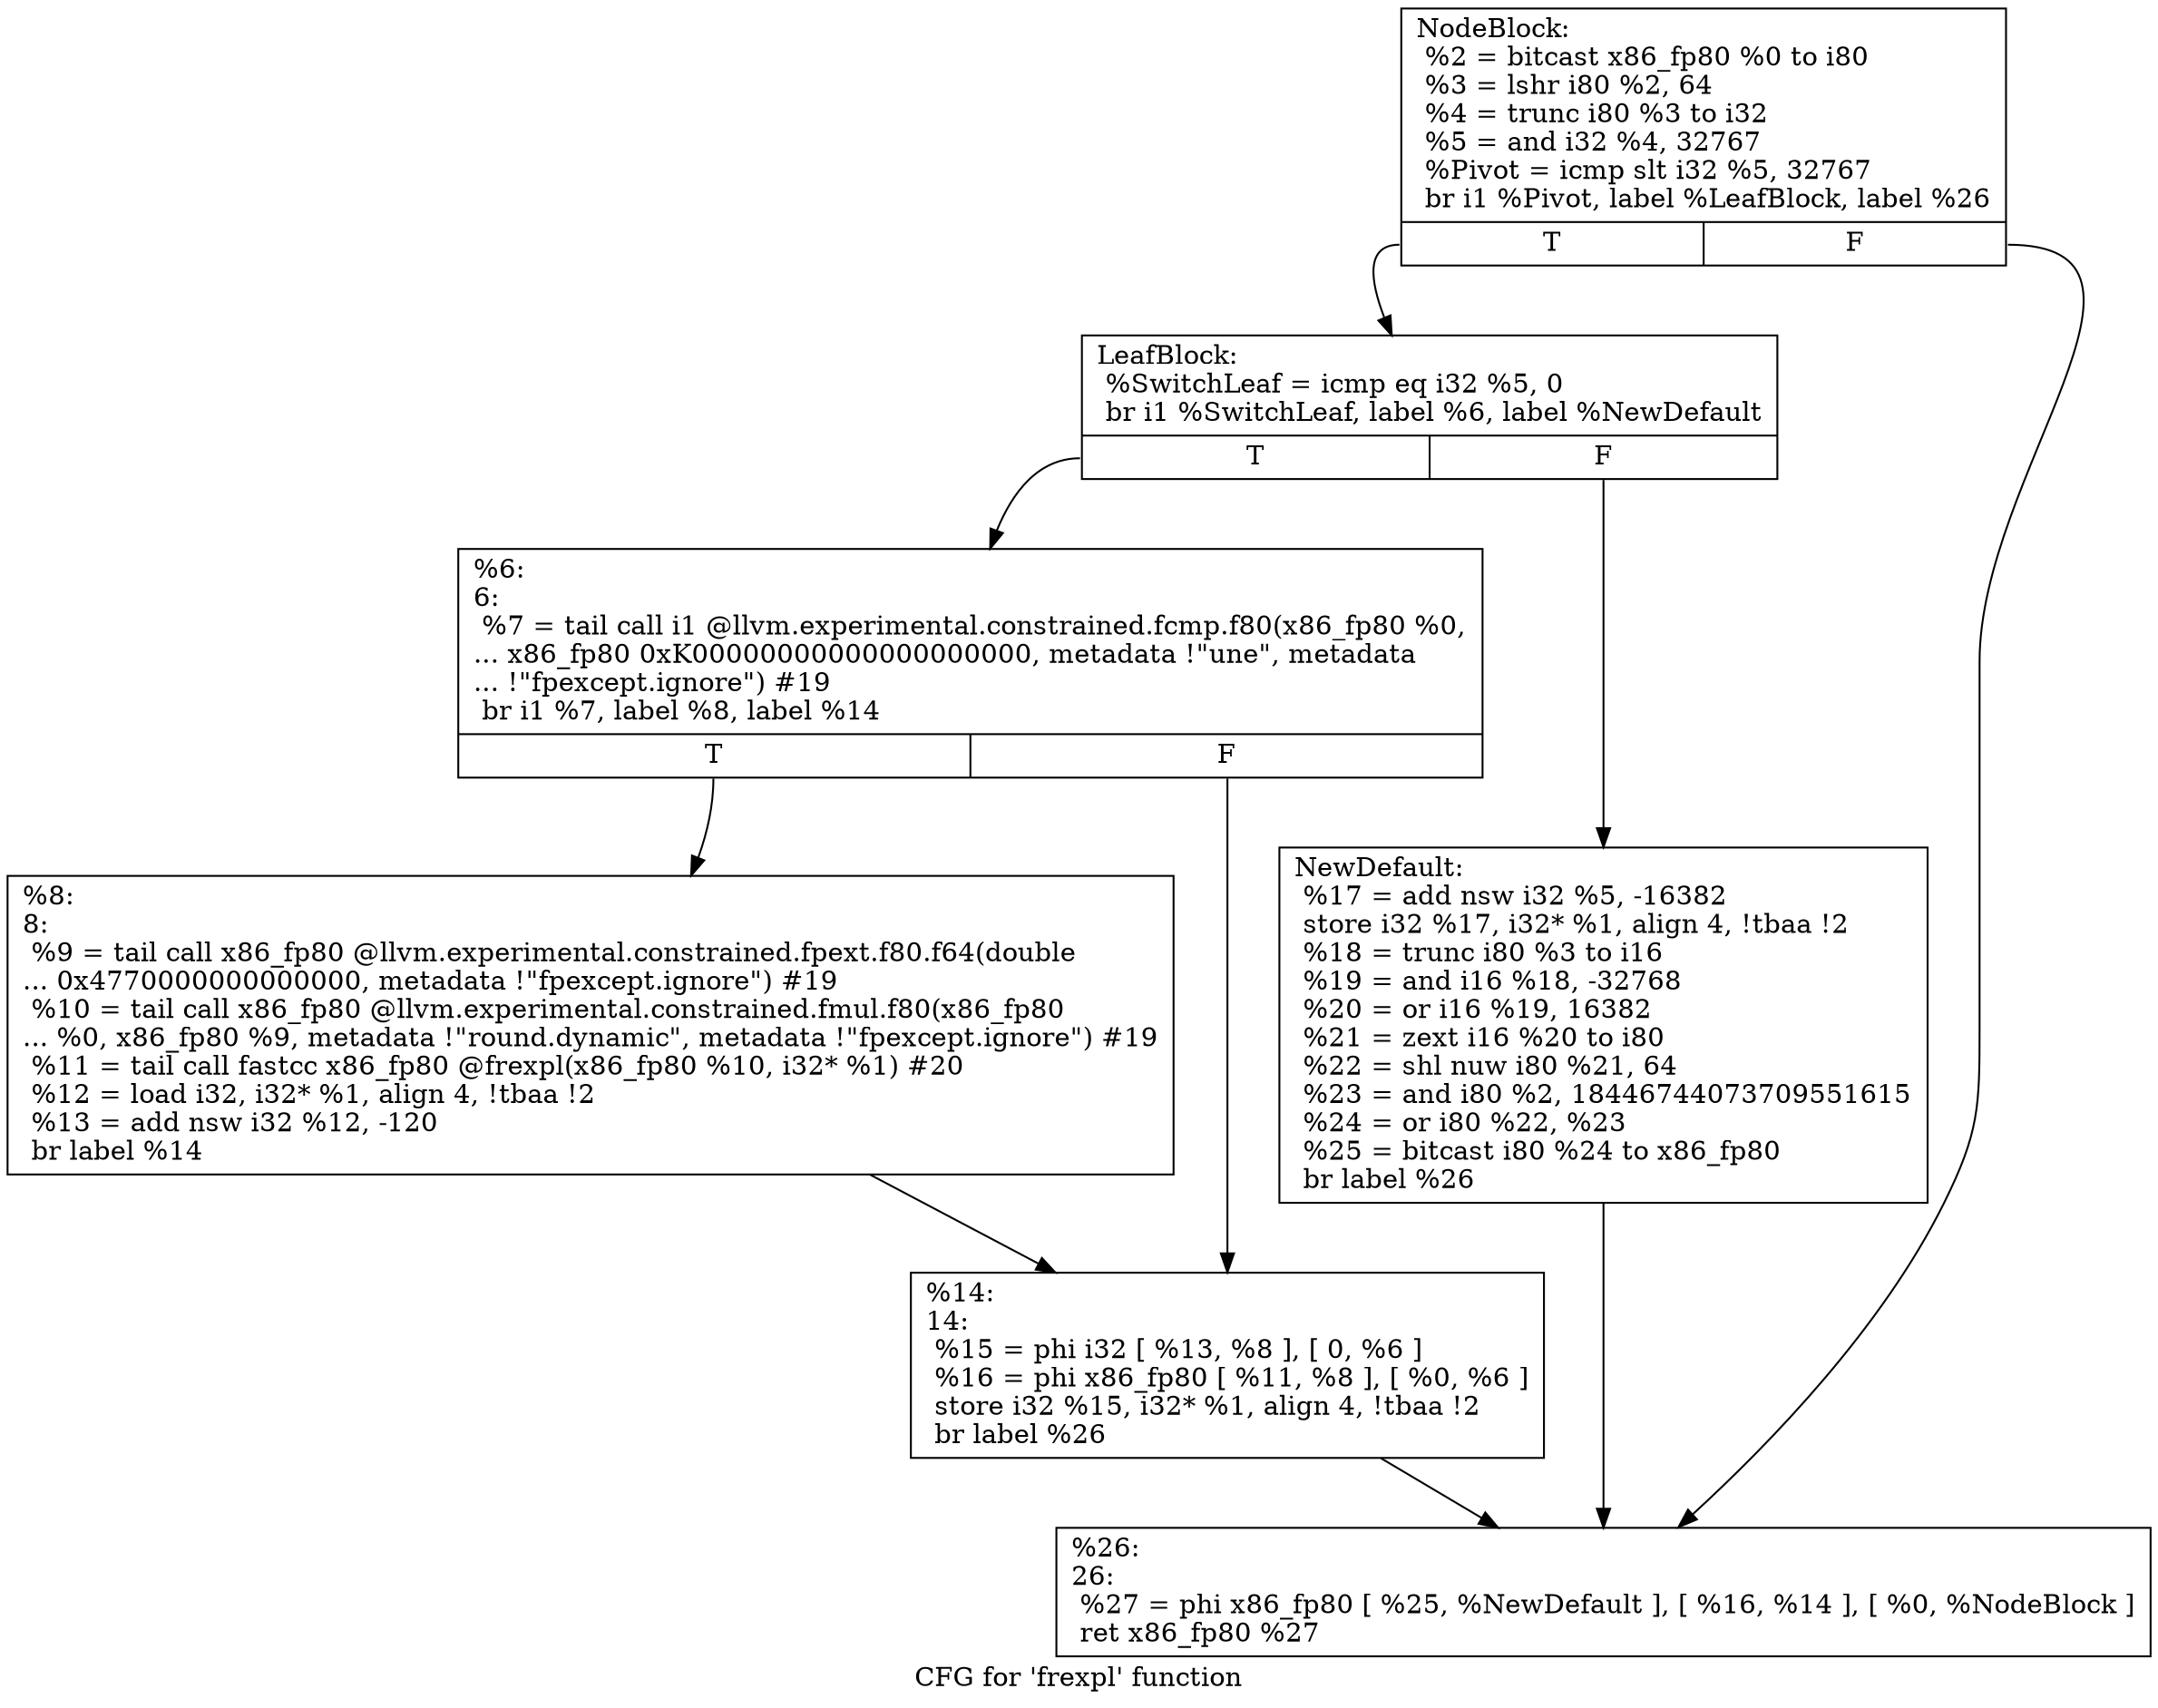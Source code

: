 digraph "CFG for 'frexpl' function" {
	label="CFG for 'frexpl' function";

	Node0x28b9ba0 [shape=record,label="{NodeBlock:\l  %2 = bitcast x86_fp80 %0 to i80\l  %3 = lshr i80 %2, 64\l  %4 = trunc i80 %3 to i32\l  %5 = and i32 %4, 32767\l  %Pivot = icmp slt i32 %5, 32767\l  br i1 %Pivot, label %LeafBlock, label %26\l|{<s0>T|<s1>F}}"];
	Node0x28b9ba0:s0 -> Node0x28b9e70;
	Node0x28b9ba0:s1 -> Node0x28ba000;
	Node0x28b9e70 [shape=record,label="{LeafBlock:                                        \l  %SwitchLeaf = icmp eq i32 %5, 0\l  br i1 %SwitchLeaf, label %6, label %NewDefault\l|{<s0>T|<s1>F}}"];
	Node0x28b9e70:s0 -> Node0x28b9ec0;
	Node0x28b9e70:s1 -> Node0x28b9fb0;
	Node0x28b9ec0 [shape=record,label="{%6:\l6:                                                \l  %7 = tail call i1 @llvm.experimental.constrained.fcmp.f80(x86_fp80 %0,\l... x86_fp80 0xK00000000000000000000, metadata !\"une\", metadata\l... !\"fpexcept.ignore\") #19\l  br i1 %7, label %8, label %14\l|{<s0>T|<s1>F}}"];
	Node0x28b9ec0:s0 -> Node0x28b9f10;
	Node0x28b9ec0:s1 -> Node0x28b9f60;
	Node0x28b9f10 [shape=record,label="{%8:\l8:                                                \l  %9 = tail call x86_fp80 @llvm.experimental.constrained.fpext.f80.f64(double\l... 0x4770000000000000, metadata !\"fpexcept.ignore\") #19\l  %10 = tail call x86_fp80 @llvm.experimental.constrained.fmul.f80(x86_fp80\l... %0, x86_fp80 %9, metadata !\"round.dynamic\", metadata !\"fpexcept.ignore\") #19\l  %11 = tail call fastcc x86_fp80 @frexpl(x86_fp80 %10, i32* %1) #20\l  %12 = load i32, i32* %1, align 4, !tbaa !2\l  %13 = add nsw i32 %12, -120\l  br label %14\l}"];
	Node0x28b9f10 -> Node0x28b9f60;
	Node0x28b9f60 [shape=record,label="{%14:\l14:                                               \l  %15 = phi i32 [ %13, %8 ], [ 0, %6 ]\l  %16 = phi x86_fp80 [ %11, %8 ], [ %0, %6 ]\l  store i32 %15, i32* %1, align 4, !tbaa !2\l  br label %26\l}"];
	Node0x28b9f60 -> Node0x28ba000;
	Node0x28b9fb0 [shape=record,label="{NewDefault:                                       \l  %17 = add nsw i32 %5, -16382\l  store i32 %17, i32* %1, align 4, !tbaa !2\l  %18 = trunc i80 %3 to i16\l  %19 = and i16 %18, -32768\l  %20 = or i16 %19, 16382\l  %21 = zext i16 %20 to i80\l  %22 = shl nuw i80 %21, 64\l  %23 = and i80 %2, 18446744073709551615\l  %24 = or i80 %22, %23\l  %25 = bitcast i80 %24 to x86_fp80\l  br label %26\l}"];
	Node0x28b9fb0 -> Node0x28ba000;
	Node0x28ba000 [shape=record,label="{%26:\l26:                                               \l  %27 = phi x86_fp80 [ %25, %NewDefault ], [ %16, %14 ], [ %0, %NodeBlock ]\l  ret x86_fp80 %27\l}"];
}
